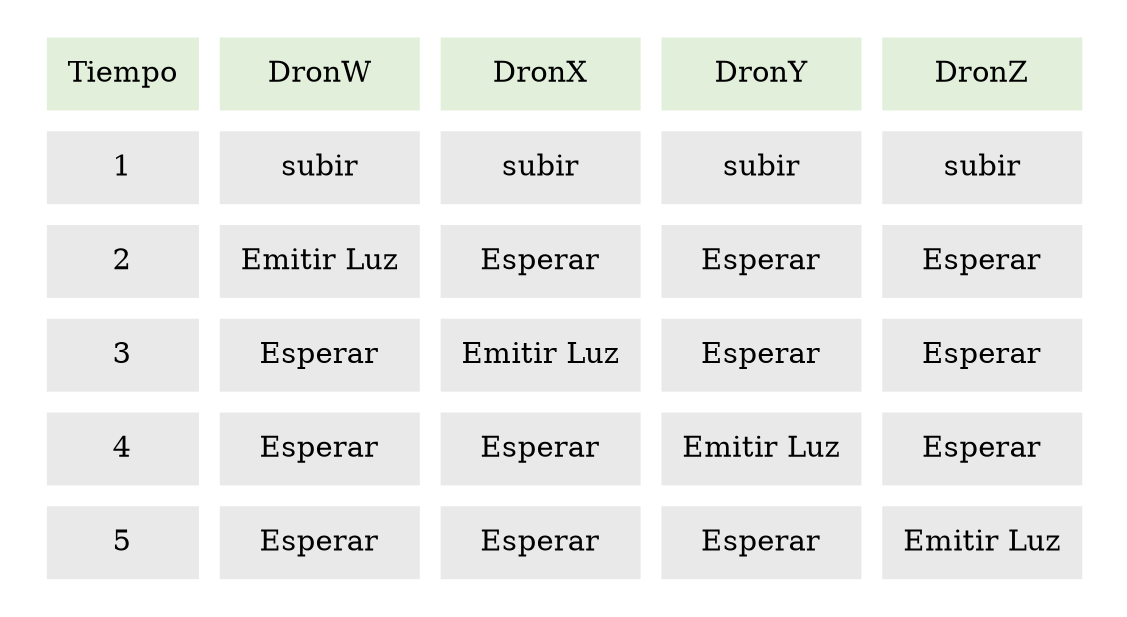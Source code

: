 digraph G { 
a0 [shape = none;label = <
<TABLE border="0" cellspacing="10" cellpadding="10" >
<TR>
<TD  bgcolor="#E2EFDA">Tiempo</TD>
<TD  bgcolor="#E2EFDA">DronW</TD>
<TD  bgcolor="#E2EFDA">DronX</TD>
<TD  bgcolor="#E2EFDA">DronY</TD>
<TD  bgcolor="#E2EFDA">DronZ</TD>
</TR>
<TR>
<TD  bgcolor="#e9e9e9">1</TD>
<TD  bgcolor="#e9e9e9">subir</TD>
<TD  bgcolor="#e9e9e9">subir</TD>
<TD  bgcolor="#e9e9e9">subir</TD>
<TD  bgcolor="#e9e9e9">subir</TD>
</TR>
<TR>
<TD  bgcolor="#e9e9e9">2</TD>
<TD  bgcolor="#e9e9e9">Emitir Luz</TD>
<TD  bgcolor="#e9e9e9">Esperar</TD>
<TD  bgcolor="#e9e9e9">Esperar</TD>
<TD  bgcolor="#e9e9e9">Esperar</TD>
</TR>
<TR>
<TD  bgcolor="#e9e9e9">3</TD>
<TD  bgcolor="#e9e9e9">Esperar</TD>
<TD  bgcolor="#e9e9e9">Emitir Luz</TD>
<TD  bgcolor="#e9e9e9">Esperar</TD>
<TD  bgcolor="#e9e9e9">Esperar</TD>
</TR>
<TR>
<TD  bgcolor="#e9e9e9">4</TD>
<TD  bgcolor="#e9e9e9">Esperar</TD>
<TD  bgcolor="#e9e9e9">Esperar</TD>
<TD  bgcolor="#e9e9e9">Emitir Luz</TD>
<TD  bgcolor="#e9e9e9">Esperar</TD>
</TR>
<TR>
<TD  bgcolor="#e9e9e9">5</TD>
<TD  bgcolor="#e9e9e9">Esperar</TD>
<TD  bgcolor="#e9e9e9">Esperar</TD>
<TD  bgcolor="#e9e9e9">Esperar</TD>
<TD  bgcolor="#e9e9e9">Emitir Luz</TD>
</TR>
</TABLE>>;];
}